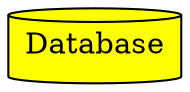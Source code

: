 digraph  Diagram1 {
  {
    db [label="Database" shape=cylinder style=filled fillcolor=yellow]
  }
}
